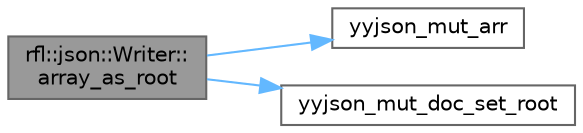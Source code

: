 digraph "rfl::json::Writer::array_as_root"
{
 // LATEX_PDF_SIZE
  bgcolor="transparent";
  edge [fontname=Helvetica,fontsize=10,labelfontname=Helvetica,labelfontsize=10];
  node [fontname=Helvetica,fontsize=10,shape=box,height=0.2,width=0.4];
  rankdir="LR";
  Node1 [id="Node000001",label="rfl::json::Writer::\larray_as_root",height=0.2,width=0.4,color="gray40", fillcolor="grey60", style="filled", fontcolor="black",tooltip=" "];
  Node1 -> Node2 [id="edge3_Node000001_Node000002",color="steelblue1",style="solid",tooltip=" "];
  Node2 [id="Node000002",label="yyjson_mut_arr",height=0.2,width=0.4,color="grey40", fillcolor="white", style="filled",URL="$yyjson_8h.html#aec0e874c4847338f3b61bf46257cb557",tooltip=" "];
  Node1 -> Node3 [id="edge4_Node000001_Node000003",color="steelblue1",style="solid",tooltip=" "];
  Node3 [id="Node000003",label="yyjson_mut_doc_set_root",height=0.2,width=0.4,color="grey40", fillcolor="white", style="filled",URL="$yyjson_8h.html#a8a9f7ea865526acb97ee4eff8d0bb79f",tooltip=" "];
}
